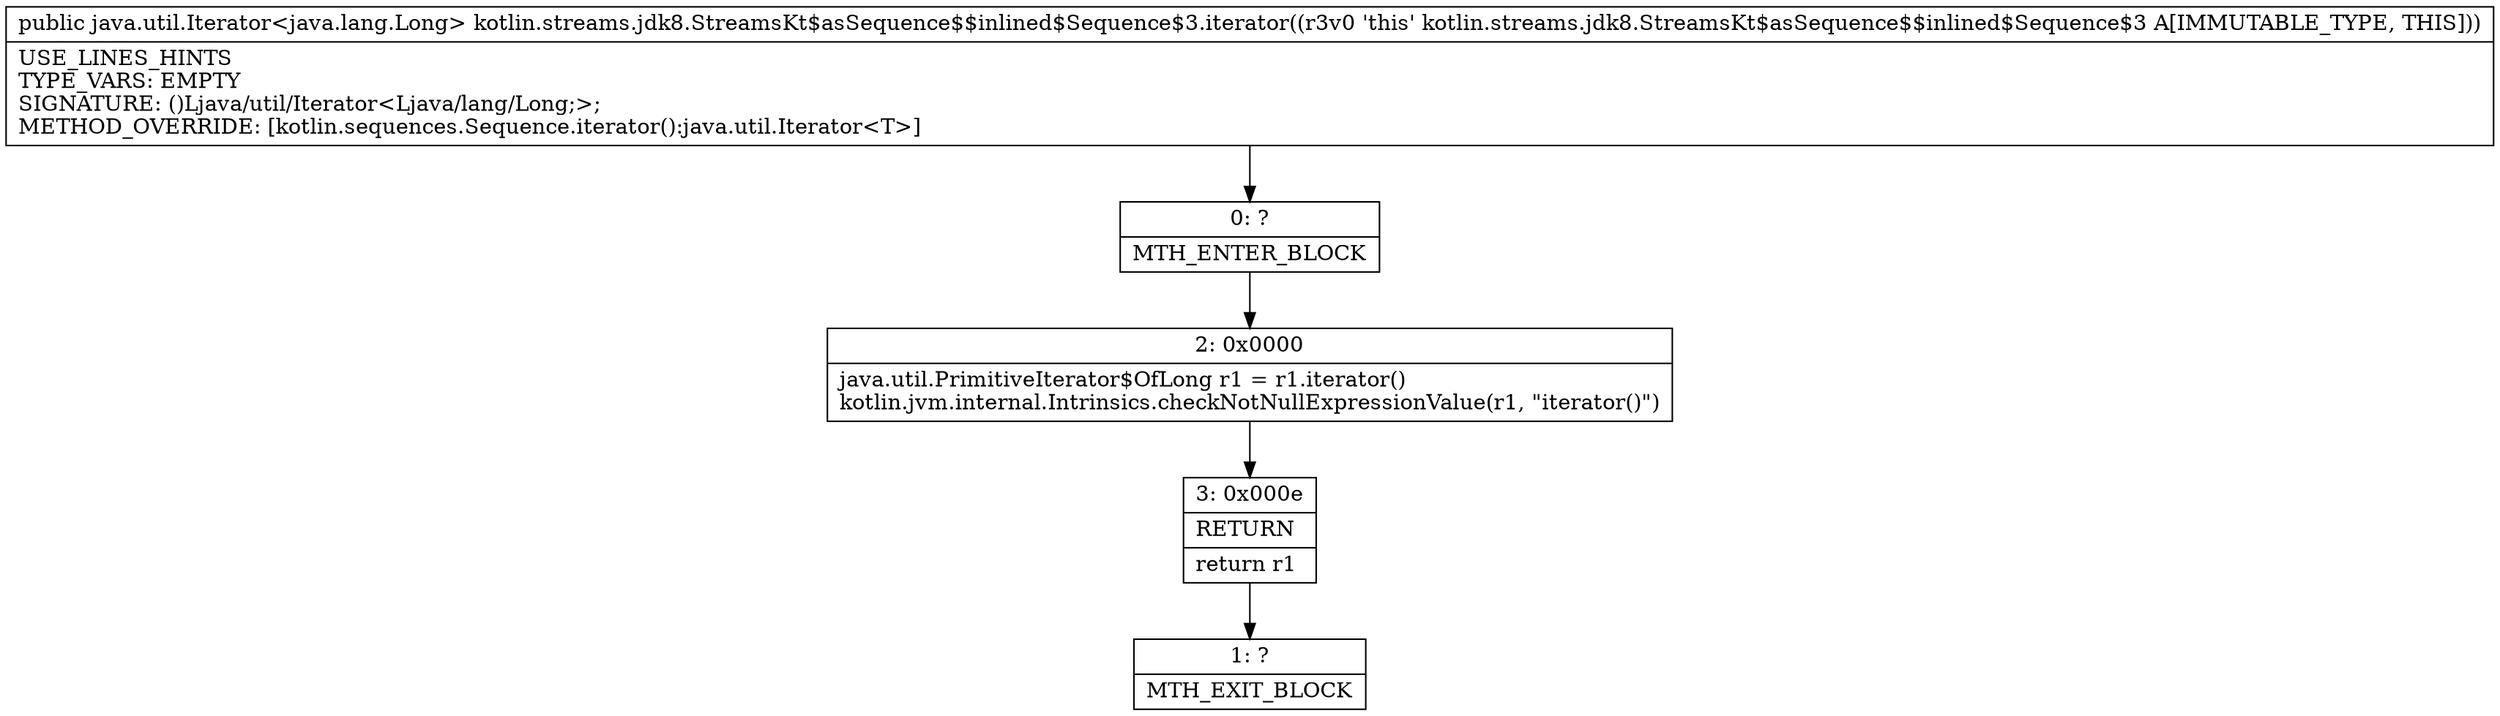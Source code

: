digraph "CFG forkotlin.streams.jdk8.StreamsKt$asSequence$$inlined$Sequence$3.iterator()Ljava\/util\/Iterator;" {
Node_0 [shape=record,label="{0\:\ ?|MTH_ENTER_BLOCK\l}"];
Node_2 [shape=record,label="{2\:\ 0x0000|java.util.PrimitiveIterator$OfLong r1 = r1.iterator()\lkotlin.jvm.internal.Intrinsics.checkNotNullExpressionValue(r1, \"iterator()\")\l}"];
Node_3 [shape=record,label="{3\:\ 0x000e|RETURN\l|return r1\l}"];
Node_1 [shape=record,label="{1\:\ ?|MTH_EXIT_BLOCK\l}"];
MethodNode[shape=record,label="{public java.util.Iterator\<java.lang.Long\> kotlin.streams.jdk8.StreamsKt$asSequence$$inlined$Sequence$3.iterator((r3v0 'this' kotlin.streams.jdk8.StreamsKt$asSequence$$inlined$Sequence$3 A[IMMUTABLE_TYPE, THIS]))  | USE_LINES_HINTS\lTYPE_VARS: EMPTY\lSIGNATURE: ()Ljava\/util\/Iterator\<Ljava\/lang\/Long;\>;\lMETHOD_OVERRIDE: [kotlin.sequences.Sequence.iterator():java.util.Iterator\<T\>]\l}"];
MethodNode -> Node_0;Node_0 -> Node_2;
Node_2 -> Node_3;
Node_3 -> Node_1;
}

